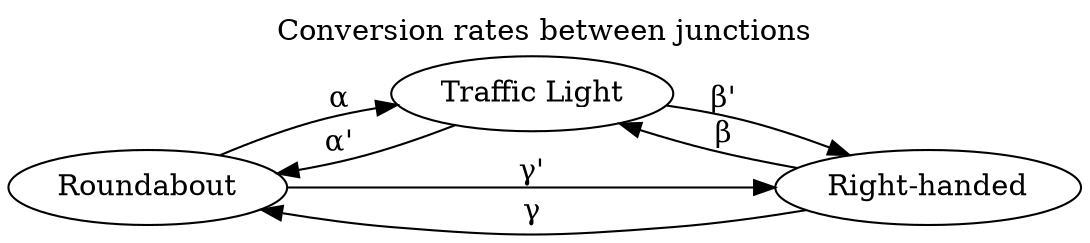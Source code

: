 digraph "round-table" { 
    // Label properies 
    label = "Conversion rates between junctions"
    labelloc = "top"
    
    // Make graph vertical 
    rankdir = "LR"

    // Defining nodes
    roundabout [label="Roundabout"]
    trafficLight [label="Traffic Light"]
    rightHand [label="Right-handed"]      

    // Defining connections
    // a' a
    roundabout -> trafficLight [ label="α"] 
    trafficLight -> roundabout [ label="α\'"]

    // b' b
    rightHand -> trafficLight [label="β"]
    trafficLight -> rightHand [label="β\'"]

    // c c'
    roundabout -> rightHand [label="γ\'"]
    rightHand -> roundabout [label="γ"]
}
